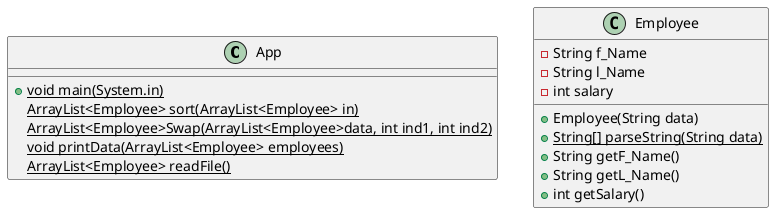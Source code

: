 @startuml
'https://plantuml.com/class-diagram

class App {
    +{static}void main(System.in)
    {static}ArrayList<Employee> sort(ArrayList<Employee> in)
    {static}ArrayList<Employee>Swap(ArrayList<Employee>data, int ind1, int ind2)
    {static}void printData(ArrayList<Employee> employees)
    {static}ArrayList<Employee> readFile()
}
class Employee{
    -String f_Name
    -String l_Name
    -int salary
    +Employee(String data)
    +{static}String[] parseString(String data)
    +String getF_Name()
    +String getL_Name()
    +int getSalary()
}
@enduml